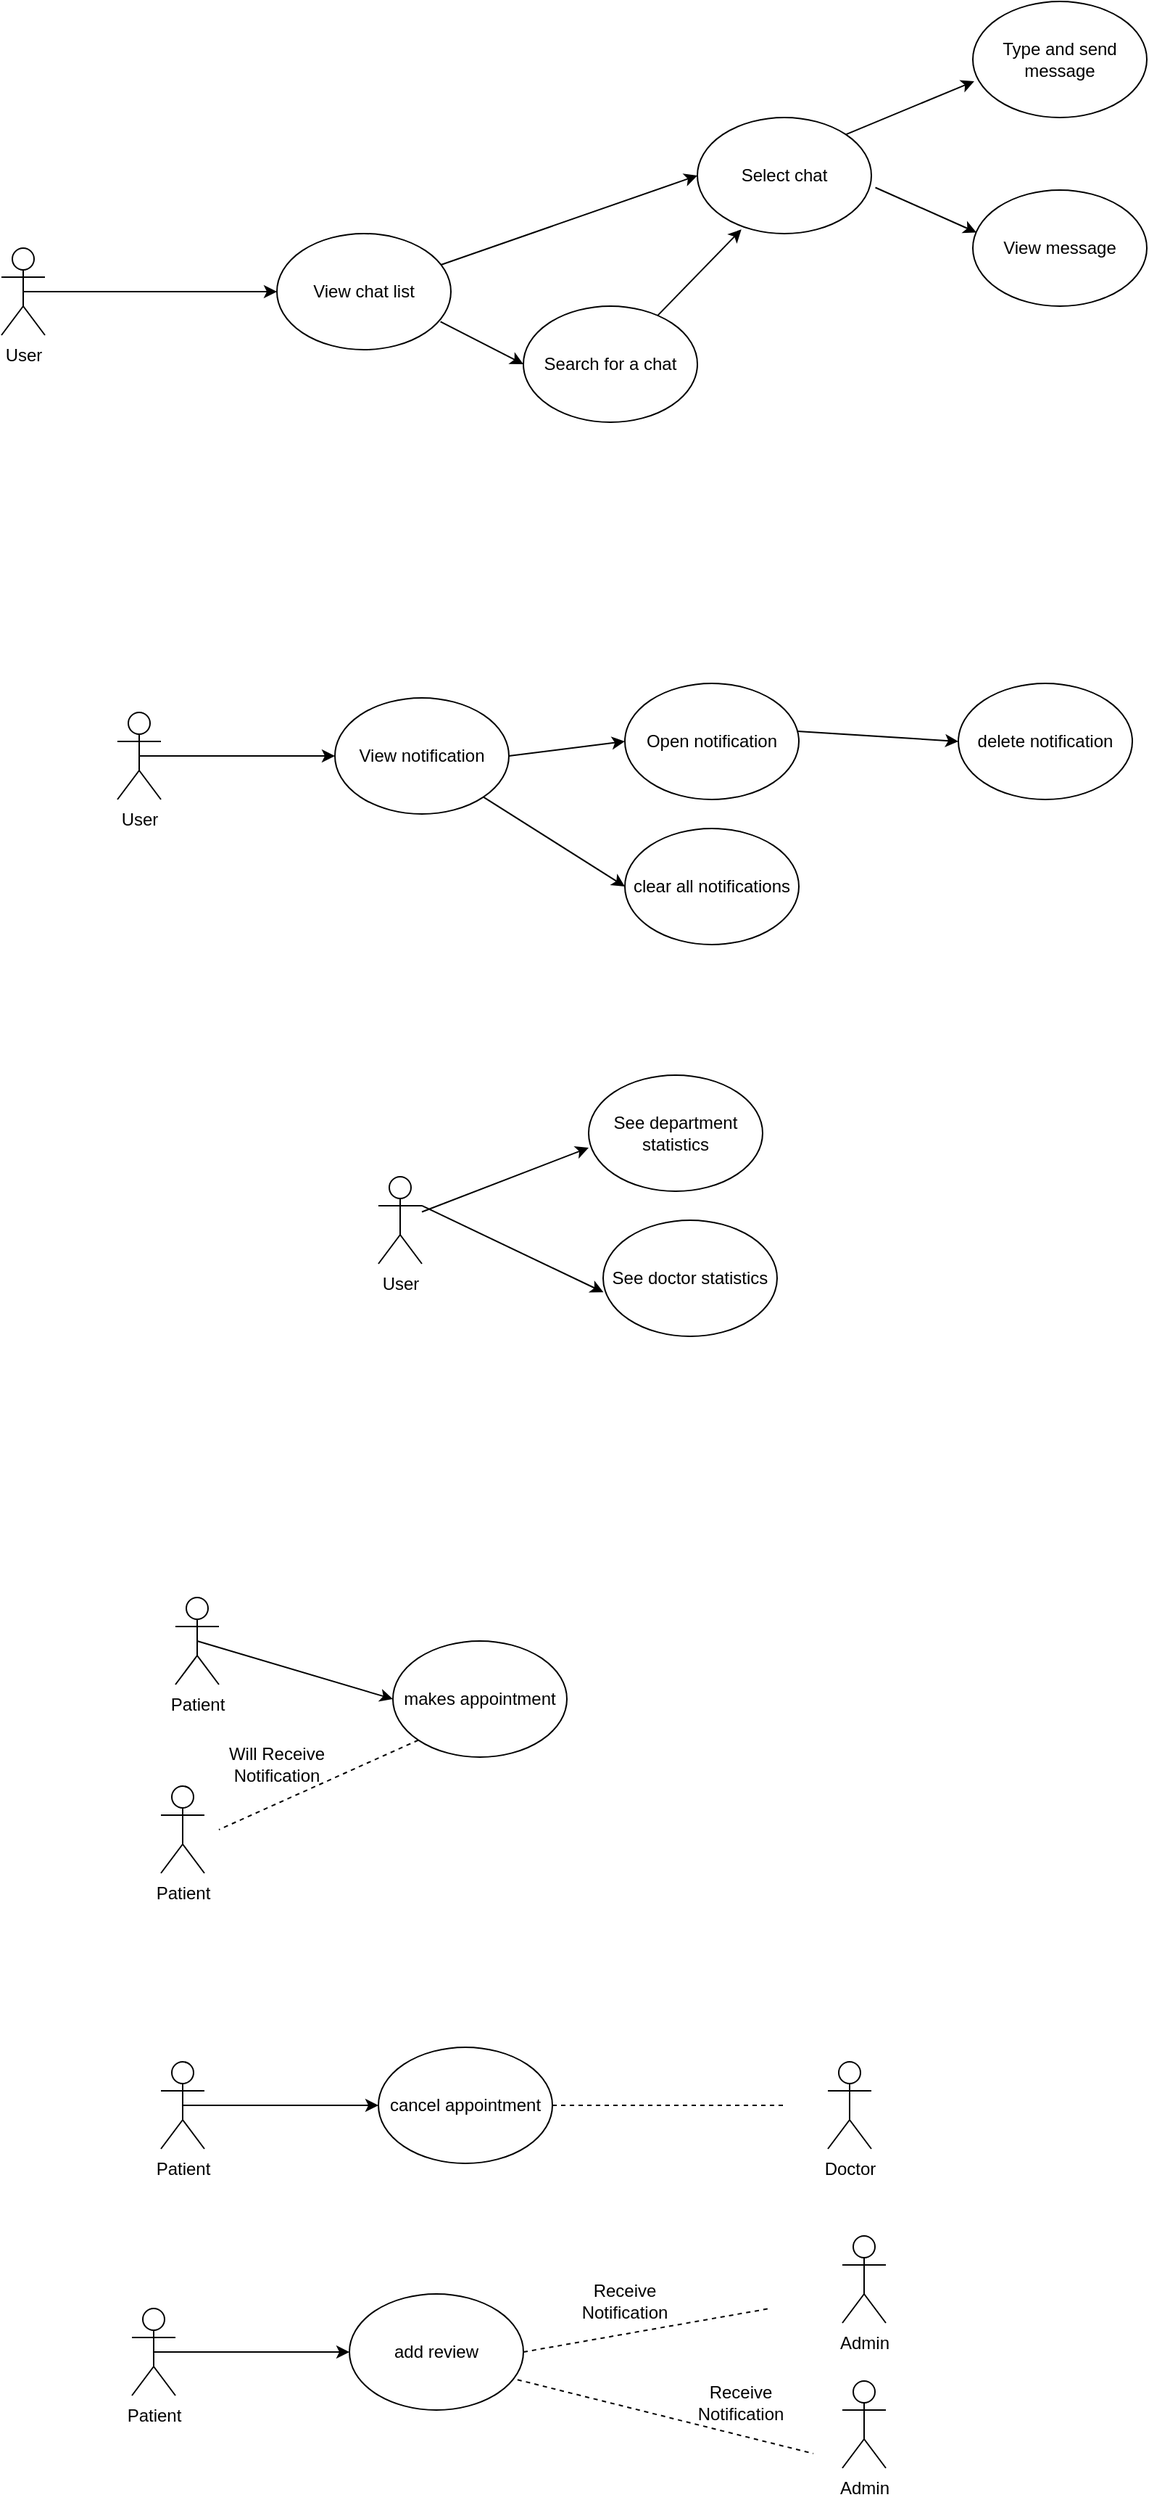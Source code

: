 <mxfile version="26.1.1">
  <diagram name="Page-1" id="Co2XVJHOKWJbIPy_KUtp">
    <mxGraphModel grid="1" page="1" gridSize="10" guides="1" tooltips="1" connect="1" arrows="1" fold="1" pageScale="1" pageWidth="850" pageHeight="1100" math="0" shadow="0">
      <root>
        <mxCell id="0" />
        <mxCell id="1" parent="0" />
        <mxCell id="laKY5aqPQ-jUqEEVM4g5-4" value="&lt;div&gt;User&lt;/div&gt;&lt;div&gt;&lt;br&gt;&lt;/div&gt;" style="shape=umlActor;verticalLabelPosition=bottom;verticalAlign=top;html=1;outlineConnect=0;" vertex="1" parent="1">
          <mxGeometry x="100" y="270" width="30" height="60" as="geometry" />
        </mxCell>
        <mxCell id="laKY5aqPQ-jUqEEVM4g5-5" value="View chat list" style="ellipse;whiteSpace=wrap;html=1;" vertex="1" parent="1">
          <mxGeometry x="290" y="260" width="120" height="80" as="geometry" />
        </mxCell>
        <mxCell id="laKY5aqPQ-jUqEEVM4g5-6" value="" style="endArrow=classic;html=1;rounded=0;exitX=0.5;exitY=0.5;exitDx=0;exitDy=0;exitPerimeter=0;" edge="1" parent="1" source="laKY5aqPQ-jUqEEVM4g5-4" target="laKY5aqPQ-jUqEEVM4g5-5">
          <mxGeometry width="50" height="50" relative="1" as="geometry">
            <mxPoint x="310" y="390" as="sourcePoint" />
            <mxPoint x="360" y="340" as="targetPoint" />
          </mxGeometry>
        </mxCell>
        <mxCell id="laKY5aqPQ-jUqEEVM4g5-7" value="Select chat" style="ellipse;whiteSpace=wrap;html=1;" vertex="1" parent="1">
          <mxGeometry x="580" y="180" width="120" height="80" as="geometry" />
        </mxCell>
        <mxCell id="laKY5aqPQ-jUqEEVM4g5-8" value="Search for a chat" style="ellipse;whiteSpace=wrap;html=1;" vertex="1" parent="1">
          <mxGeometry x="460" y="310" width="120" height="80" as="geometry" />
        </mxCell>
        <mxCell id="laKY5aqPQ-jUqEEVM4g5-9" value="" style="endArrow=classic;html=1;rounded=0;entryX=0.253;entryY=0.964;entryDx=0;entryDy=0;entryPerimeter=0;" edge="1" parent="1" source="laKY5aqPQ-jUqEEVM4g5-8" target="laKY5aqPQ-jUqEEVM4g5-7">
          <mxGeometry width="50" height="50" relative="1" as="geometry">
            <mxPoint x="580" y="320" as="sourcePoint" />
            <mxPoint x="630" y="270" as="targetPoint" />
          </mxGeometry>
        </mxCell>
        <mxCell id="laKY5aqPQ-jUqEEVM4g5-10" value="" style="endArrow=classic;html=1;rounded=0;entryX=0;entryY=0.5;entryDx=0;entryDy=0;" edge="1" parent="1" source="laKY5aqPQ-jUqEEVM4g5-5" target="laKY5aqPQ-jUqEEVM4g5-7">
          <mxGeometry width="50" height="50" relative="1" as="geometry">
            <mxPoint x="580" y="320" as="sourcePoint" />
            <mxPoint x="630" y="270" as="targetPoint" />
          </mxGeometry>
        </mxCell>
        <mxCell id="laKY5aqPQ-jUqEEVM4g5-11" value="Type and send message" style="ellipse;whiteSpace=wrap;html=1;" vertex="1" parent="1">
          <mxGeometry x="770" y="100" width="120" height="80" as="geometry" />
        </mxCell>
        <mxCell id="laKY5aqPQ-jUqEEVM4g5-13" value="" style="endArrow=classic;html=1;rounded=0;entryX=0.008;entryY=0.687;entryDx=0;entryDy=0;entryPerimeter=0;exitX=1;exitY=0;exitDx=0;exitDy=0;" edge="1" parent="1" source="laKY5aqPQ-jUqEEVM4g5-7" target="laKY5aqPQ-jUqEEVM4g5-11">
          <mxGeometry width="50" height="50" relative="1" as="geometry">
            <mxPoint x="840" y="320" as="sourcePoint" />
            <mxPoint x="890" y="270" as="targetPoint" />
          </mxGeometry>
        </mxCell>
        <mxCell id="laKY5aqPQ-jUqEEVM4g5-15" value="" style="endArrow=classic;html=1;rounded=0;entryX=0;entryY=0.5;entryDx=0;entryDy=0;exitX=0.94;exitY=0.758;exitDx=0;exitDy=0;exitPerimeter=0;" edge="1" parent="1" source="laKY5aqPQ-jUqEEVM4g5-5" target="laKY5aqPQ-jUqEEVM4g5-8">
          <mxGeometry width="50" height="50" relative="1" as="geometry">
            <mxPoint x="520" y="320" as="sourcePoint" />
            <mxPoint x="570" y="270" as="targetPoint" />
          </mxGeometry>
        </mxCell>
        <mxCell id="laKY5aqPQ-jUqEEVM4g5-16" value="User" style="shape=umlActor;verticalLabelPosition=bottom;verticalAlign=top;html=1;outlineConnect=0;" vertex="1" parent="1">
          <mxGeometry x="180" y="590" width="30" height="60" as="geometry" />
        </mxCell>
        <mxCell id="laKY5aqPQ-jUqEEVM4g5-17" value="View notification" style="ellipse;whiteSpace=wrap;html=1;" vertex="1" parent="1">
          <mxGeometry x="330" y="580" width="120" height="80" as="geometry" />
        </mxCell>
        <mxCell id="laKY5aqPQ-jUqEEVM4g5-18" value="Open notification" style="ellipse;whiteSpace=wrap;html=1;" vertex="1" parent="1">
          <mxGeometry x="530" y="570" width="120" height="80" as="geometry" />
        </mxCell>
        <mxCell id="laKY5aqPQ-jUqEEVM4g5-19" value="delete notification" style="ellipse;whiteSpace=wrap;html=1;" vertex="1" parent="1">
          <mxGeometry x="760" y="570" width="120" height="80" as="geometry" />
        </mxCell>
        <mxCell id="laKY5aqPQ-jUqEEVM4g5-20" value="User" style="shape=umlActor;verticalLabelPosition=bottom;verticalAlign=top;html=1;outlineConnect=0;" vertex="1" parent="1">
          <mxGeometry x="360" y="910" width="30" height="60" as="geometry" />
        </mxCell>
        <mxCell id="laKY5aqPQ-jUqEEVM4g5-22" value="See department statistics" style="ellipse;whiteSpace=wrap;html=1;" vertex="1" parent="1">
          <mxGeometry x="505" y="840" width="120" height="80" as="geometry" />
        </mxCell>
        <mxCell id="laKY5aqPQ-jUqEEVM4g5-23" value="See doctor statistics" style="ellipse;whiteSpace=wrap;html=1;" vertex="1" parent="1">
          <mxGeometry x="515" y="940" width="120" height="80" as="geometry" />
        </mxCell>
        <mxCell id="1C9vpnKnQnds9yOS7i9b-3" value="" style="endArrow=classic;html=1;rounded=0;entryX=0;entryY=0.625;entryDx=0;entryDy=0;entryPerimeter=0;" edge="1" parent="1" source="laKY5aqPQ-jUqEEVM4g5-20" target="laKY5aqPQ-jUqEEVM4g5-22">
          <mxGeometry width="50" height="50" relative="1" as="geometry">
            <mxPoint x="430.92" y="979.84" as="sourcePoint" />
            <mxPoint x="495" y="920" as="targetPoint" />
          </mxGeometry>
        </mxCell>
        <mxCell id="1C9vpnKnQnds9yOS7i9b-5" value="" style="endArrow=classic;html=1;rounded=0;entryX=0.002;entryY=0.62;entryDx=0;entryDy=0;entryPerimeter=0;exitX=1;exitY=0.333;exitDx=0;exitDy=0;exitPerimeter=0;" edge="1" parent="1" source="laKY5aqPQ-jUqEEVM4g5-20" target="laKY5aqPQ-jUqEEVM4g5-23">
          <mxGeometry width="50" height="50" relative="1" as="geometry">
            <mxPoint x="435" y="990" as="sourcePoint" />
            <mxPoint x="495" y="920" as="targetPoint" />
          </mxGeometry>
        </mxCell>
        <mxCell id="1C9vpnKnQnds9yOS7i9b-7" value="" style="endArrow=classic;html=1;rounded=0;entryX=0;entryY=0.5;entryDx=0;entryDy=0;exitX=0.993;exitY=0.413;exitDx=0;exitDy=0;exitPerimeter=0;" edge="1" parent="1" source="laKY5aqPQ-jUqEEVM4g5-18" target="laKY5aqPQ-jUqEEVM4g5-19">
          <mxGeometry width="50" height="50" relative="1" as="geometry">
            <mxPoint x="510" y="900" as="sourcePoint" />
            <mxPoint x="560" y="850" as="targetPoint" />
          </mxGeometry>
        </mxCell>
        <mxCell id="1C9vpnKnQnds9yOS7i9b-8" value="" style="endArrow=classic;html=1;rounded=0;exitX=1;exitY=0.5;exitDx=0;exitDy=0;entryX=0;entryY=0.5;entryDx=0;entryDy=0;" edge="1" parent="1" source="laKY5aqPQ-jUqEEVM4g5-17" target="laKY5aqPQ-jUqEEVM4g5-18">
          <mxGeometry width="50" height="50" relative="1" as="geometry">
            <mxPoint x="510" y="640" as="sourcePoint" />
            <mxPoint x="560" y="590" as="targetPoint" />
          </mxGeometry>
        </mxCell>
        <mxCell id="1C9vpnKnQnds9yOS7i9b-9" value="" style="endArrow=classic;html=1;rounded=0;entryX=0;entryY=0.5;entryDx=0;entryDy=0;exitX=0.5;exitY=0.5;exitDx=0;exitDy=0;exitPerimeter=0;" edge="1" parent="1" source="laKY5aqPQ-jUqEEVM4g5-16" target="laKY5aqPQ-jUqEEVM4g5-17">
          <mxGeometry width="50" height="50" relative="1" as="geometry">
            <mxPoint x="510" y="640" as="sourcePoint" />
            <mxPoint x="560" y="590" as="targetPoint" />
          </mxGeometry>
        </mxCell>
        <mxCell id="-rhrhuh-BS8mG5WzQnjx-1" value="View message" style="ellipse;whiteSpace=wrap;html=1;" vertex="1" parent="1">
          <mxGeometry x="770" y="230" width="120" height="80" as="geometry" />
        </mxCell>
        <mxCell id="-rhrhuh-BS8mG5WzQnjx-2" value="" style="endArrow=classic;html=1;rounded=0;entryX=0.021;entryY=0.365;entryDx=0;entryDy=0;entryPerimeter=0;exitX=1.023;exitY=0.603;exitDx=0;exitDy=0;exitPerimeter=0;" edge="1" parent="1" source="laKY5aqPQ-jUqEEVM4g5-7" target="-rhrhuh-BS8mG5WzQnjx-1">
          <mxGeometry width="50" height="50" relative="1" as="geometry">
            <mxPoint x="692" y="202" as="sourcePoint" />
            <mxPoint x="781" y="165" as="targetPoint" />
          </mxGeometry>
        </mxCell>
        <mxCell id="-rhrhuh-BS8mG5WzQnjx-3" value="clear all notifications" style="ellipse;whiteSpace=wrap;html=1;" vertex="1" parent="1">
          <mxGeometry x="530" y="670" width="120" height="80" as="geometry" />
        </mxCell>
        <mxCell id="-rhrhuh-BS8mG5WzQnjx-4" value="" style="endArrow=classic;html=1;rounded=0;exitX=1;exitY=1;exitDx=0;exitDy=0;entryX=0;entryY=0.5;entryDx=0;entryDy=0;" edge="1" parent="1" source="laKY5aqPQ-jUqEEVM4g5-17" target="-rhrhuh-BS8mG5WzQnjx-3">
          <mxGeometry width="50" height="50" relative="1" as="geometry">
            <mxPoint x="460" y="630" as="sourcePoint" />
            <mxPoint x="540" y="620" as="targetPoint" />
          </mxGeometry>
        </mxCell>
        <mxCell id="jJ7Bd9luqwU0G_UgW6i_-1" value="Patient" style="shape=umlActor;verticalLabelPosition=bottom;verticalAlign=top;html=1;outlineConnect=0;" vertex="1" parent="1">
          <mxGeometry x="220" y="1200" width="30" height="60" as="geometry" />
        </mxCell>
        <mxCell id="jJ7Bd9luqwU0G_UgW6i_-2" value="makes appointment" style="ellipse;whiteSpace=wrap;html=1;" vertex="1" parent="1">
          <mxGeometry x="370" y="1230" width="120" height="80" as="geometry" />
        </mxCell>
        <mxCell id="jJ7Bd9luqwU0G_UgW6i_-7" value="" style="endArrow=classic;html=1;rounded=0;entryX=0;entryY=0.5;entryDx=0;entryDy=0;exitX=0.5;exitY=0.5;exitDx=0;exitDy=0;exitPerimeter=0;" edge="1" parent="1" source="jJ7Bd9luqwU0G_UgW6i_-1" target="jJ7Bd9luqwU0G_UgW6i_-2">
          <mxGeometry width="50" height="50" relative="1" as="geometry">
            <mxPoint x="550" y="1290" as="sourcePoint" />
            <mxPoint x="600" y="1240" as="targetPoint" />
          </mxGeometry>
        </mxCell>
        <mxCell id="jJ7Bd9luqwU0G_UgW6i_-15" value="Patient" style="shape=umlActor;verticalLabelPosition=bottom;verticalAlign=top;html=1;outlineConnect=0;" vertex="1" parent="1">
          <mxGeometry x="210" y="1520" width="30" height="60" as="geometry" />
        </mxCell>
        <mxCell id="jJ7Bd9luqwU0G_UgW6i_-16" value="cancel appointment" style="ellipse;whiteSpace=wrap;html=1;" vertex="1" parent="1">
          <mxGeometry x="360" y="1510" width="120" height="80" as="geometry" />
        </mxCell>
        <mxCell id="jJ7Bd9luqwU0G_UgW6i_-17" value="" style="endArrow=classic;html=1;rounded=0;entryX=0;entryY=0.5;entryDx=0;entryDy=0;exitX=0.5;exitY=0.5;exitDx=0;exitDy=0;exitPerimeter=0;" edge="1" parent="1" source="jJ7Bd9luqwU0G_UgW6i_-15" target="jJ7Bd9luqwU0G_UgW6i_-16">
          <mxGeometry width="50" height="50" relative="1" as="geometry">
            <mxPoint x="540" y="1570" as="sourcePoint" />
            <mxPoint x="590" y="1520" as="targetPoint" />
          </mxGeometry>
        </mxCell>
        <mxCell id="jJ7Bd9luqwU0G_UgW6i_-18" value="" style="endArrow=none;dashed=1;html=1;rounded=0;exitX=1;exitY=0.5;exitDx=0;exitDy=0;" edge="1" parent="1" source="jJ7Bd9luqwU0G_UgW6i_-16">
          <mxGeometry width="50" height="50" relative="1" as="geometry">
            <mxPoint x="530" y="1560" as="sourcePoint" />
            <mxPoint x="640" y="1550" as="targetPoint" />
          </mxGeometry>
        </mxCell>
        <mxCell id="jJ7Bd9luqwU0G_UgW6i_-19" value="Doctor" style="shape=umlActor;verticalLabelPosition=bottom;verticalAlign=top;html=1;outlineConnect=0;" vertex="1" parent="1">
          <mxGeometry x="670" y="1520" width="30" height="60" as="geometry" />
        </mxCell>
        <mxCell id="jJ7Bd9luqwU0G_UgW6i_-20" value="Will Receive Notification" style="text;html=1;align=center;verticalAlign=middle;whiteSpace=wrap;rounded=0;" vertex="1" parent="1">
          <mxGeometry x="250" y="1300" width="80" height="30" as="geometry" />
        </mxCell>
        <mxCell id="jJ7Bd9luqwU0G_UgW6i_-21" value="Patient" style="shape=umlActor;verticalLabelPosition=bottom;verticalAlign=top;html=1;outlineConnect=0;" vertex="1" parent="1">
          <mxGeometry x="190" y="1690" width="30" height="60" as="geometry" />
        </mxCell>
        <mxCell id="jJ7Bd9luqwU0G_UgW6i_-22" value="add review" style="ellipse;whiteSpace=wrap;html=1;" vertex="1" parent="1">
          <mxGeometry x="340" y="1680" width="120" height="80" as="geometry" />
        </mxCell>
        <mxCell id="jJ7Bd9luqwU0G_UgW6i_-23" value="" style="endArrow=classic;html=1;rounded=0;entryX=0;entryY=0.5;entryDx=0;entryDy=0;exitX=0.5;exitY=0.5;exitDx=0;exitDy=0;exitPerimeter=0;" edge="1" parent="1" source="jJ7Bd9luqwU0G_UgW6i_-21" target="jJ7Bd9luqwU0G_UgW6i_-22">
          <mxGeometry width="50" height="50" relative="1" as="geometry">
            <mxPoint x="520" y="1740" as="sourcePoint" />
            <mxPoint x="570" y="1690" as="targetPoint" />
          </mxGeometry>
        </mxCell>
        <mxCell id="jJ7Bd9luqwU0G_UgW6i_-24" value="" style="endArrow=none;dashed=1;html=1;rounded=0;exitX=1;exitY=0.5;exitDx=0;exitDy=0;" edge="1" parent="1" source="jJ7Bd9luqwU0G_UgW6i_-22">
          <mxGeometry width="50" height="50" relative="1" as="geometry">
            <mxPoint x="510" y="1730" as="sourcePoint" />
            <mxPoint x="630" y="1690" as="targetPoint" />
          </mxGeometry>
        </mxCell>
        <mxCell id="jJ7Bd9luqwU0G_UgW6i_-25" value="Admin" style="shape=umlActor;verticalLabelPosition=bottom;verticalAlign=top;html=1;outlineConnect=0;" vertex="1" parent="1">
          <mxGeometry x="680" y="1740" width="30" height="60" as="geometry" />
        </mxCell>
        <mxCell id="jJ7Bd9luqwU0G_UgW6i_-26" value="Receive Notification" style="text;html=1;align=center;verticalAlign=middle;whiteSpace=wrap;rounded=0;" vertex="1" parent="1">
          <mxGeometry x="500" y="1670" width="60" height="30" as="geometry" />
        </mxCell>
        <mxCell id="jJ7Bd9luqwU0G_UgW6i_-27" value="Admin" style="shape=umlActor;verticalLabelPosition=bottom;verticalAlign=top;html=1;outlineConnect=0;" vertex="1" parent="1">
          <mxGeometry x="680" y="1640" width="30" height="60" as="geometry" />
        </mxCell>
        <mxCell id="jJ7Bd9luqwU0G_UgW6i_-29" value="" style="endArrow=none;dashed=1;html=1;rounded=0;exitX=0.966;exitY=0.739;exitDx=0;exitDy=0;exitPerimeter=0;" edge="1" parent="1" source="jJ7Bd9luqwU0G_UgW6i_-22">
          <mxGeometry width="50" height="50" relative="1" as="geometry">
            <mxPoint x="470" y="1730" as="sourcePoint" />
            <mxPoint x="660" y="1790" as="targetPoint" />
          </mxGeometry>
        </mxCell>
        <mxCell id="jJ7Bd9luqwU0G_UgW6i_-30" value="Receive Notification" style="text;html=1;align=center;verticalAlign=middle;whiteSpace=wrap;rounded=0;" vertex="1" parent="1">
          <mxGeometry x="580" y="1740" width="60" height="30" as="geometry" />
        </mxCell>
        <mxCell id="jJ7Bd9luqwU0G_UgW6i_-31" value="Patient" style="shape=umlActor;verticalLabelPosition=bottom;verticalAlign=top;html=1;outlineConnect=0;" vertex="1" parent="1">
          <mxGeometry x="210" y="1330" width="30" height="60" as="geometry" />
        </mxCell>
        <mxCell id="jJ7Bd9luqwU0G_UgW6i_-32" value="" style="endArrow=none;dashed=1;html=1;rounded=0;exitX=0;exitY=1;exitDx=0;exitDy=0;" edge="1" parent="1" source="jJ7Bd9luqwU0G_UgW6i_-2">
          <mxGeometry width="50" height="50" relative="1" as="geometry">
            <mxPoint x="490" y="1560" as="sourcePoint" />
            <mxPoint x="250" y="1360" as="targetPoint" />
          </mxGeometry>
        </mxCell>
      </root>
    </mxGraphModel>
  </diagram>
</mxfile>
